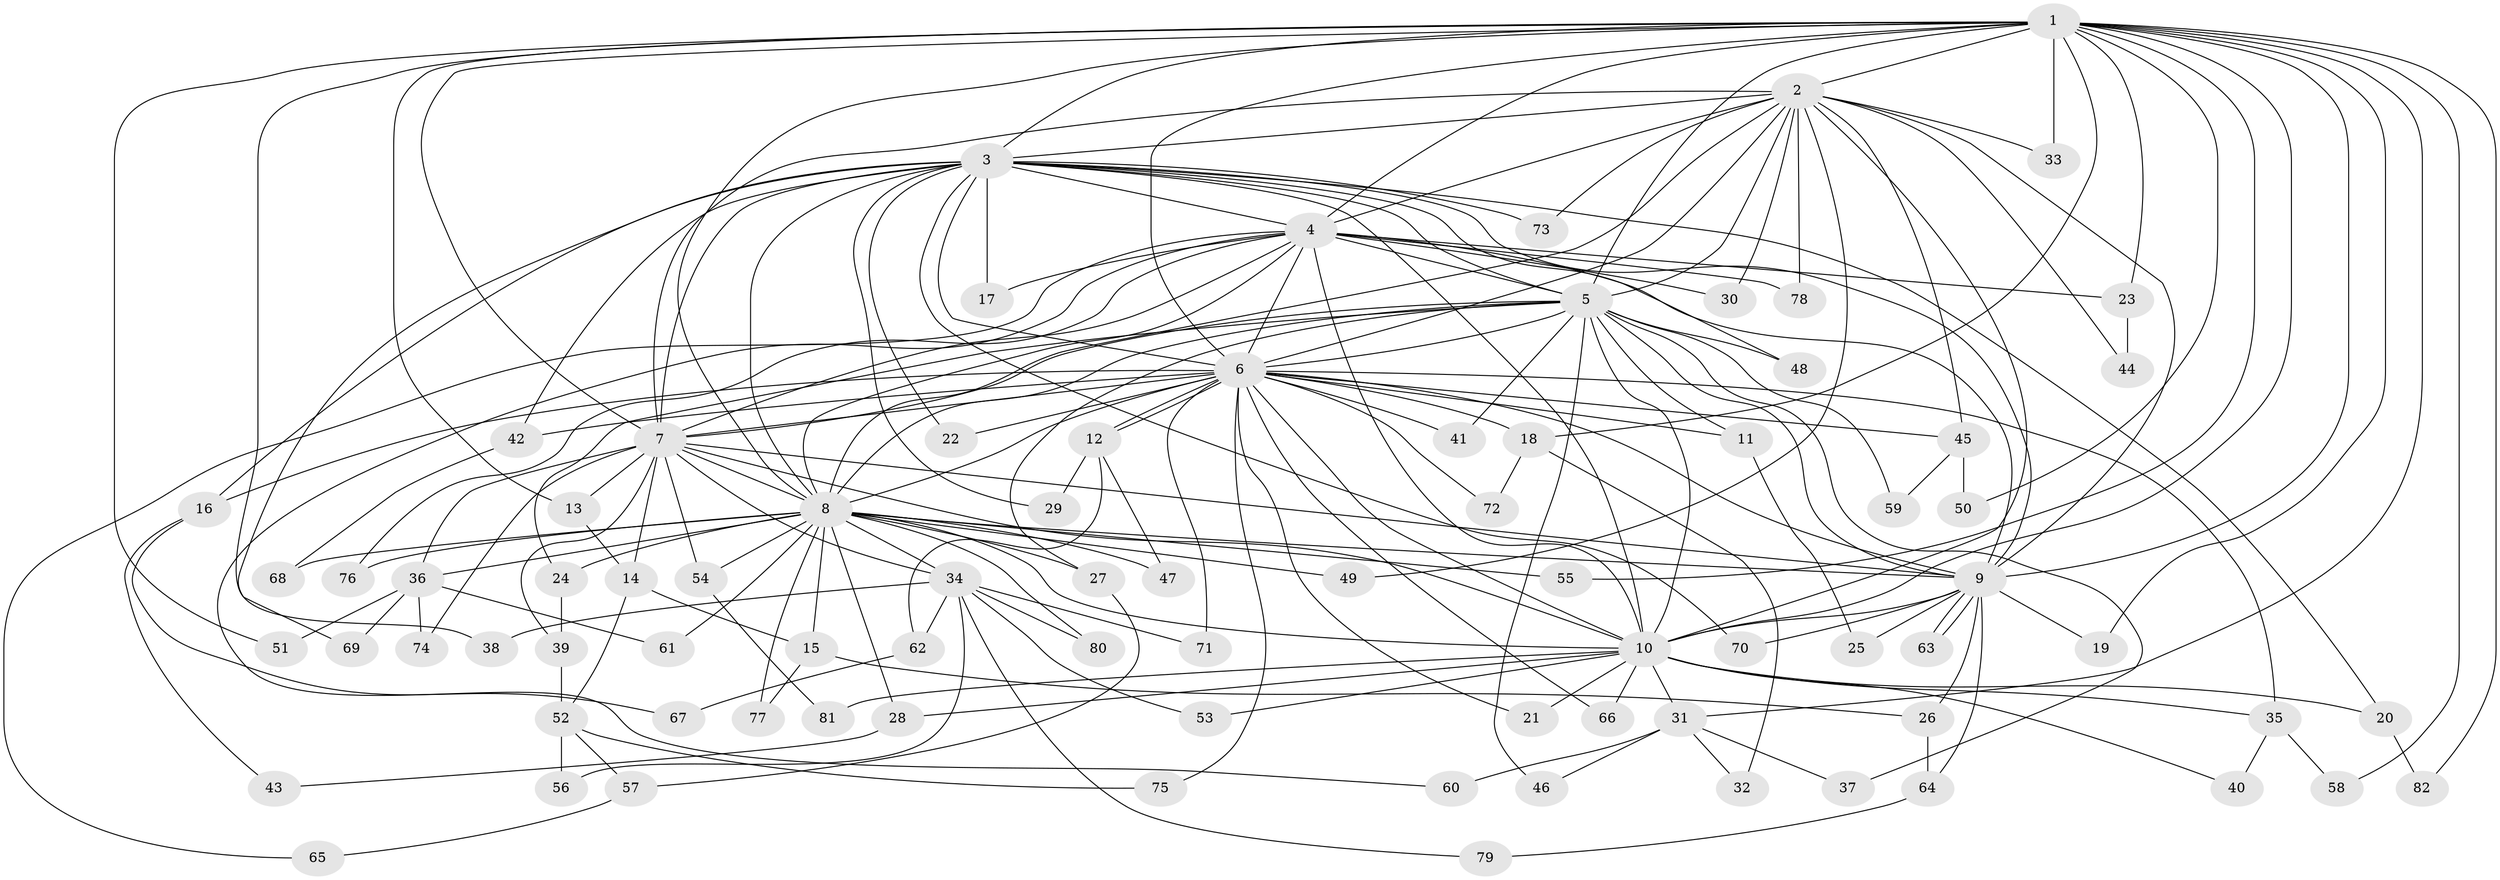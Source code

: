 // Generated by graph-tools (version 1.1) at 2025/14/03/09/25 04:14:00]
// undirected, 82 vertices, 189 edges
graph export_dot {
graph [start="1"]
  node [color=gray90,style=filled];
  1;
  2;
  3;
  4;
  5;
  6;
  7;
  8;
  9;
  10;
  11;
  12;
  13;
  14;
  15;
  16;
  17;
  18;
  19;
  20;
  21;
  22;
  23;
  24;
  25;
  26;
  27;
  28;
  29;
  30;
  31;
  32;
  33;
  34;
  35;
  36;
  37;
  38;
  39;
  40;
  41;
  42;
  43;
  44;
  45;
  46;
  47;
  48;
  49;
  50;
  51;
  52;
  53;
  54;
  55;
  56;
  57;
  58;
  59;
  60;
  61;
  62;
  63;
  64;
  65;
  66;
  67;
  68;
  69;
  70;
  71;
  72;
  73;
  74;
  75;
  76;
  77;
  78;
  79;
  80;
  81;
  82;
  1 -- 2;
  1 -- 3;
  1 -- 4;
  1 -- 5;
  1 -- 6;
  1 -- 7;
  1 -- 8;
  1 -- 9;
  1 -- 10;
  1 -- 13;
  1 -- 18;
  1 -- 19;
  1 -- 23;
  1 -- 31;
  1 -- 33;
  1 -- 38;
  1 -- 50;
  1 -- 51;
  1 -- 55;
  1 -- 58;
  1 -- 82;
  2 -- 3;
  2 -- 4;
  2 -- 5;
  2 -- 6;
  2 -- 7;
  2 -- 8;
  2 -- 9;
  2 -- 10;
  2 -- 30;
  2 -- 33;
  2 -- 44;
  2 -- 45;
  2 -- 49;
  2 -- 73;
  2 -- 78;
  3 -- 4;
  3 -- 5;
  3 -- 6;
  3 -- 7;
  3 -- 8;
  3 -- 9;
  3 -- 10;
  3 -- 16;
  3 -- 17;
  3 -- 20;
  3 -- 22;
  3 -- 29;
  3 -- 42;
  3 -- 48;
  3 -- 69;
  3 -- 70;
  3 -- 73;
  4 -- 5;
  4 -- 6;
  4 -- 7;
  4 -- 8;
  4 -- 9;
  4 -- 10;
  4 -- 17;
  4 -- 23;
  4 -- 30;
  4 -- 60;
  4 -- 65;
  4 -- 76;
  4 -- 78;
  5 -- 6;
  5 -- 7;
  5 -- 8;
  5 -- 9;
  5 -- 10;
  5 -- 11;
  5 -- 24;
  5 -- 27;
  5 -- 37;
  5 -- 41;
  5 -- 46;
  5 -- 48;
  5 -- 59;
  6 -- 7;
  6 -- 8;
  6 -- 9;
  6 -- 10;
  6 -- 11;
  6 -- 12;
  6 -- 12;
  6 -- 16;
  6 -- 18;
  6 -- 21;
  6 -- 22;
  6 -- 35;
  6 -- 41;
  6 -- 42;
  6 -- 45;
  6 -- 66;
  6 -- 71;
  6 -- 72;
  6 -- 75;
  7 -- 8;
  7 -- 9;
  7 -- 10;
  7 -- 13;
  7 -- 14;
  7 -- 34;
  7 -- 36;
  7 -- 39;
  7 -- 54;
  7 -- 74;
  8 -- 9;
  8 -- 10;
  8 -- 15;
  8 -- 24;
  8 -- 27;
  8 -- 28;
  8 -- 34;
  8 -- 36;
  8 -- 47;
  8 -- 49;
  8 -- 54;
  8 -- 55;
  8 -- 61;
  8 -- 68;
  8 -- 76;
  8 -- 77;
  8 -- 80;
  9 -- 10;
  9 -- 19;
  9 -- 25;
  9 -- 26;
  9 -- 63;
  9 -- 63;
  9 -- 64;
  9 -- 70;
  10 -- 20;
  10 -- 21;
  10 -- 28;
  10 -- 31;
  10 -- 35;
  10 -- 40;
  10 -- 53;
  10 -- 66;
  10 -- 81;
  11 -- 25;
  12 -- 29;
  12 -- 47;
  12 -- 62;
  13 -- 14;
  14 -- 15;
  14 -- 52;
  15 -- 26;
  15 -- 77;
  16 -- 43;
  16 -- 67;
  18 -- 32;
  18 -- 72;
  20 -- 82;
  23 -- 44;
  24 -- 39;
  26 -- 64;
  27 -- 57;
  28 -- 43;
  31 -- 32;
  31 -- 37;
  31 -- 46;
  31 -- 60;
  34 -- 38;
  34 -- 53;
  34 -- 56;
  34 -- 62;
  34 -- 71;
  34 -- 79;
  34 -- 80;
  35 -- 40;
  35 -- 58;
  36 -- 51;
  36 -- 61;
  36 -- 69;
  36 -- 74;
  39 -- 52;
  42 -- 68;
  45 -- 50;
  45 -- 59;
  52 -- 56;
  52 -- 57;
  52 -- 75;
  54 -- 81;
  57 -- 65;
  62 -- 67;
  64 -- 79;
}
